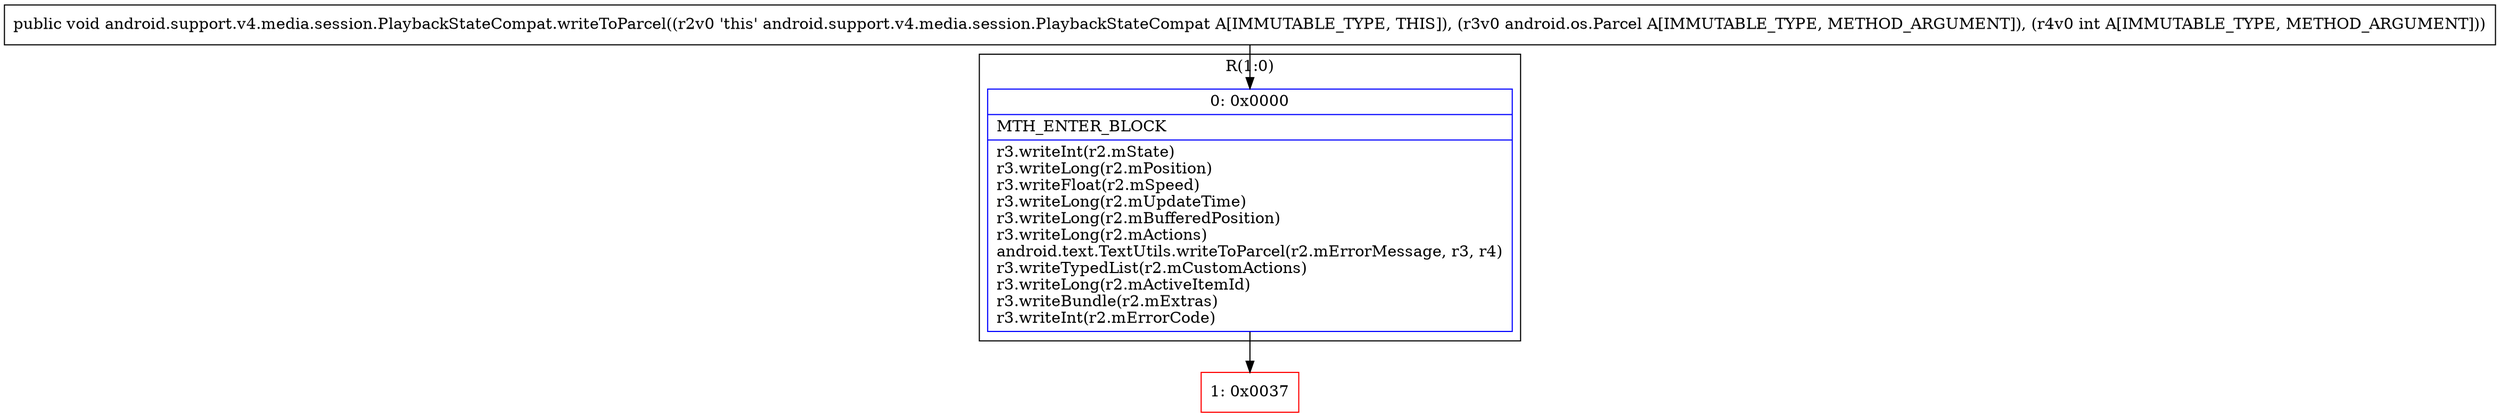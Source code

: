 digraph "CFG forandroid.support.v4.media.session.PlaybackStateCompat.writeToParcel(Landroid\/os\/Parcel;I)V" {
subgraph cluster_Region_1875305992 {
label = "R(1:0)";
node [shape=record,color=blue];
Node_0 [shape=record,label="{0\:\ 0x0000|MTH_ENTER_BLOCK\l|r3.writeInt(r2.mState)\lr3.writeLong(r2.mPosition)\lr3.writeFloat(r2.mSpeed)\lr3.writeLong(r2.mUpdateTime)\lr3.writeLong(r2.mBufferedPosition)\lr3.writeLong(r2.mActions)\landroid.text.TextUtils.writeToParcel(r2.mErrorMessage, r3, r4)\lr3.writeTypedList(r2.mCustomActions)\lr3.writeLong(r2.mActiveItemId)\lr3.writeBundle(r2.mExtras)\lr3.writeInt(r2.mErrorCode)\l}"];
}
Node_1 [shape=record,color=red,label="{1\:\ 0x0037}"];
MethodNode[shape=record,label="{public void android.support.v4.media.session.PlaybackStateCompat.writeToParcel((r2v0 'this' android.support.v4.media.session.PlaybackStateCompat A[IMMUTABLE_TYPE, THIS]), (r3v0 android.os.Parcel A[IMMUTABLE_TYPE, METHOD_ARGUMENT]), (r4v0 int A[IMMUTABLE_TYPE, METHOD_ARGUMENT])) }"];
MethodNode -> Node_0;
Node_0 -> Node_1;
}

